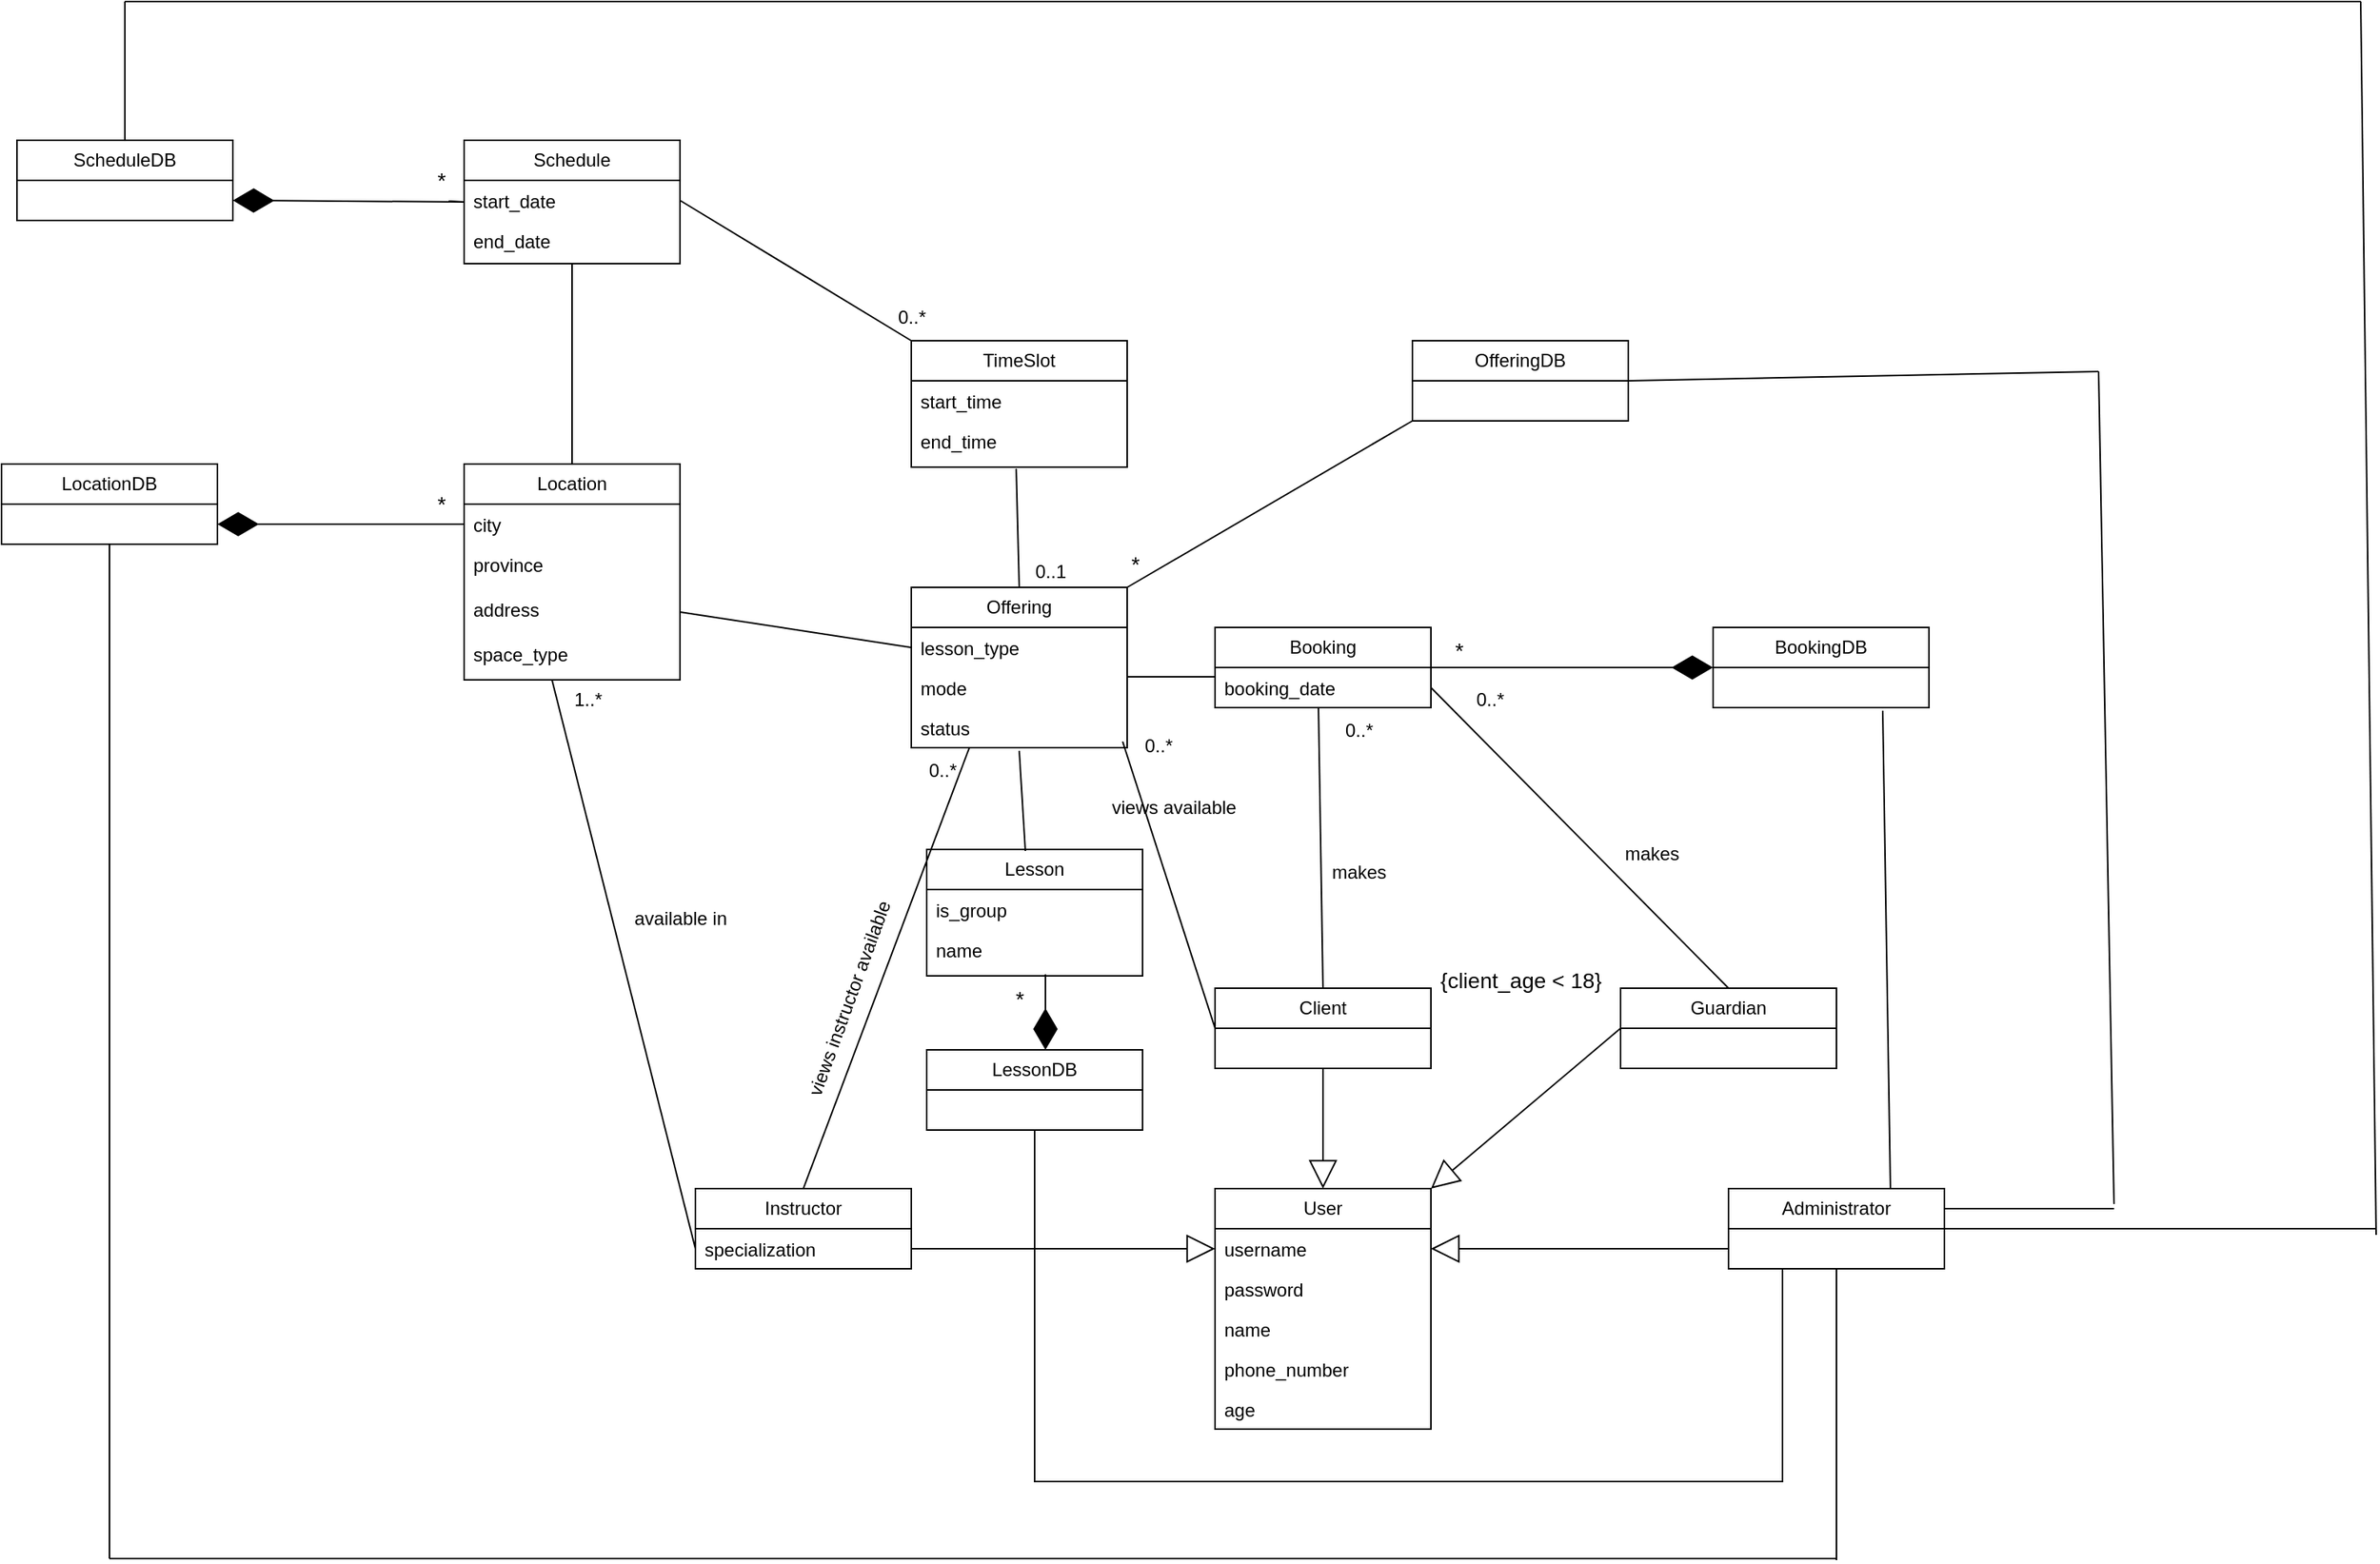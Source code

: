 <mxfile version="24.8.4">
  <diagram id="C5RBs43oDa-KdzZeNtuy" name="Page-1">
    <mxGraphModel dx="1426" dy="791" grid="1" gridSize="10" guides="1" tooltips="1" connect="1" arrows="1" fold="1" page="1" pageScale="1" pageWidth="827" pageHeight="1169" math="0" shadow="0">
      <root>
        <mxCell id="WIyWlLk6GJQsqaUBKTNV-0" />
        <mxCell id="WIyWlLk6GJQsqaUBKTNV-1" parent="WIyWlLk6GJQsqaUBKTNV-0" />
        <object label="Location" address="" id="0VNFJHsK7VzZ3nX6VxYS-0">
          <mxCell style="swimlane;fontStyle=0;childLayout=stackLayout;horizontal=1;startSize=26;fillColor=none;horizontalStack=0;resizeParent=1;resizeParentMax=0;resizeLast=0;collapsible=1;marginBottom=0;whiteSpace=wrap;html=1;" parent="WIyWlLk6GJQsqaUBKTNV-1" vertex="1">
            <mxGeometry x="340" y="350" width="140" height="140" as="geometry" />
          </mxCell>
        </object>
        <mxCell id="0VNFJHsK7VzZ3nX6VxYS-1" value="city" style="text;strokeColor=none;fillColor=none;align=left;verticalAlign=top;spacingLeft=4;spacingRight=4;overflow=hidden;rotatable=0;points=[[0,0.5],[1,0.5]];portConstraint=eastwest;whiteSpace=wrap;html=1;" parent="0VNFJHsK7VzZ3nX6VxYS-0" vertex="1">
          <mxGeometry y="26" width="140" height="26" as="geometry" />
        </mxCell>
        <mxCell id="0VNFJHsK7VzZ3nX6VxYS-2" value="province&lt;div&gt;&lt;br&gt;&lt;/div&gt;&lt;div&gt;address&lt;/div&gt;&lt;div&gt;&lt;br&gt;&lt;/div&gt;&lt;div&gt;space_type&lt;/div&gt;&lt;div&gt;&lt;div&gt;&lt;br&gt;&lt;/div&gt;&lt;/div&gt;" style="text;strokeColor=none;fillColor=none;align=left;verticalAlign=top;spacingLeft=4;spacingRight=4;overflow=hidden;rotatable=0;points=[[0,0.5],[1,0.5]];portConstraint=eastwest;whiteSpace=wrap;html=1;" parent="0VNFJHsK7VzZ3nX6VxYS-0" vertex="1">
          <mxGeometry y="52" width="140" height="88" as="geometry" />
        </mxCell>
        <mxCell id="0VNFJHsK7VzZ3nX6VxYS-4" value="Schedule" style="swimlane;fontStyle=0;childLayout=stackLayout;horizontal=1;startSize=26;fillColor=none;horizontalStack=0;resizeParent=1;resizeParentMax=0;resizeLast=0;collapsible=1;marginBottom=0;whiteSpace=wrap;html=1;" parent="WIyWlLk6GJQsqaUBKTNV-1" vertex="1">
          <mxGeometry x="340" y="140" width="140" height="80" as="geometry" />
        </mxCell>
        <mxCell id="0VNFJHsK7VzZ3nX6VxYS-5" value="start_date" style="text;strokeColor=none;fillColor=none;align=left;verticalAlign=top;spacingLeft=4;spacingRight=4;overflow=hidden;rotatable=0;points=[[0,0.5],[1,0.5]];portConstraint=eastwest;whiteSpace=wrap;html=1;" parent="0VNFJHsK7VzZ3nX6VxYS-4" vertex="1">
          <mxGeometry y="26" width="140" height="26" as="geometry" />
        </mxCell>
        <mxCell id="0VNFJHsK7VzZ3nX6VxYS-6" value="end_date" style="text;strokeColor=none;fillColor=none;align=left;verticalAlign=top;spacingLeft=4;spacingRight=4;overflow=hidden;rotatable=0;points=[[0,0.5],[1,0.5]];portConstraint=eastwest;whiteSpace=wrap;html=1;" parent="0VNFJHsK7VzZ3nX6VxYS-4" vertex="1">
          <mxGeometry y="52" width="140" height="26" as="geometry" />
        </mxCell>
        <mxCell id="0VNFJHsK7VzZ3nX6VxYS-7" value="+ field: type" style="text;strokeColor=none;fillColor=none;align=left;verticalAlign=top;spacingLeft=4;spacingRight=4;overflow=hidden;rotatable=0;points=[[0,0.5],[1,0.5]];portConstraint=eastwest;whiteSpace=wrap;html=1;" parent="0VNFJHsK7VzZ3nX6VxYS-4" vertex="1">
          <mxGeometry y="78" width="140" height="2" as="geometry" />
        </mxCell>
        <mxCell id="0VNFJHsK7VzZ3nX6VxYS-8" value="" style="endArrow=none;html=1;rounded=0;exitX=0.5;exitY=0;exitDx=0;exitDy=0;entryX=0.5;entryY=1.154;entryDx=0;entryDy=0;entryPerimeter=0;" parent="WIyWlLk6GJQsqaUBKTNV-1" source="0VNFJHsK7VzZ3nX6VxYS-0" target="0VNFJHsK7VzZ3nX6VxYS-7" edge="1">
          <mxGeometry width="50" height="50" relative="1" as="geometry">
            <mxPoint x="410" y="340" as="sourcePoint" />
            <mxPoint x="410" y="260" as="targetPoint" />
          </mxGeometry>
        </mxCell>
        <mxCell id="0VNFJHsK7VzZ3nX6VxYS-18" value="TimeSlot" style="swimlane;fontStyle=0;childLayout=stackLayout;horizontal=1;startSize=26;fillColor=none;horizontalStack=0;resizeParent=1;resizeParentMax=0;resizeLast=0;collapsible=1;marginBottom=0;whiteSpace=wrap;html=1;" parent="WIyWlLk6GJQsqaUBKTNV-1" vertex="1">
          <mxGeometry x="630" y="270" width="140" height="82" as="geometry" />
        </mxCell>
        <mxCell id="0VNFJHsK7VzZ3nX6VxYS-19" value="start_time" style="text;strokeColor=none;fillColor=none;align=left;verticalAlign=top;spacingLeft=4;spacingRight=4;overflow=hidden;rotatable=0;points=[[0,0.5],[1,0.5]];portConstraint=eastwest;whiteSpace=wrap;html=1;" parent="0VNFJHsK7VzZ3nX6VxYS-18" vertex="1">
          <mxGeometry y="26" width="140" height="26" as="geometry" />
        </mxCell>
        <mxCell id="0VNFJHsK7VzZ3nX6VxYS-20" value="end_time" style="text;strokeColor=none;fillColor=none;align=left;verticalAlign=top;spacingLeft=4;spacingRight=4;overflow=hidden;rotatable=0;points=[[0,0.5],[1,0.5]];portConstraint=eastwest;whiteSpace=wrap;html=1;" parent="0VNFJHsK7VzZ3nX6VxYS-18" vertex="1">
          <mxGeometry y="52" width="140" height="28" as="geometry" />
        </mxCell>
        <mxCell id="0VNFJHsK7VzZ3nX6VxYS-21" value="+ field: type" style="text;strokeColor=none;fillColor=none;align=left;verticalAlign=top;spacingLeft=4;spacingRight=4;overflow=hidden;rotatable=0;points=[[0,0.5],[1,0.5]];portConstraint=eastwest;whiteSpace=wrap;html=1;" parent="0VNFJHsK7VzZ3nX6VxYS-18" vertex="1">
          <mxGeometry y="80" width="140" height="2" as="geometry" />
        </mxCell>
        <mxCell id="0VNFJHsK7VzZ3nX6VxYS-24" value="0..*" style="text;html=1;align=center;verticalAlign=middle;resizable=0;points=[];autosize=1;strokeColor=none;fillColor=none;" parent="WIyWlLk6GJQsqaUBKTNV-1" vertex="1">
          <mxGeometry x="610" y="240" width="40" height="30" as="geometry" />
        </mxCell>
        <mxCell id="0VNFJHsK7VzZ3nX6VxYS-25" value="ScheduleDB" style="swimlane;fontStyle=0;childLayout=stackLayout;horizontal=1;startSize=26;fillColor=none;horizontalStack=0;resizeParent=1;resizeParentMax=0;resizeLast=0;collapsible=1;marginBottom=0;whiteSpace=wrap;html=1;" parent="WIyWlLk6GJQsqaUBKTNV-1" vertex="1">
          <mxGeometry x="50" y="140" width="140" height="52" as="geometry" />
        </mxCell>
        <mxCell id="0VNFJHsK7VzZ3nX6VxYS-29" value="" style="endArrow=diamondThin;endFill=1;endSize=24;html=1;rounded=0;entryX=1;entryY=0.75;entryDx=0;entryDy=0;" parent="WIyWlLk6GJQsqaUBKTNV-1" target="0VNFJHsK7VzZ3nX6VxYS-25" edge="1">
          <mxGeometry width="160" relative="1" as="geometry">
            <mxPoint x="330" y="179.5" as="sourcePoint" />
            <mxPoint x="260" y="180" as="targetPoint" />
            <Array as="points">
              <mxPoint x="340" y="180" />
            </Array>
          </mxGeometry>
        </mxCell>
        <mxCell id="0VNFJHsK7VzZ3nX6VxYS-30" value="&lt;font style=&quot;font-size: 14px;&quot;&gt;*&lt;/font&gt;" style="text;html=1;align=center;verticalAlign=middle;resizable=0;points=[];autosize=1;strokeColor=none;fillColor=none;" parent="WIyWlLk6GJQsqaUBKTNV-1" vertex="1">
          <mxGeometry x="310" y="151" width="30" height="30" as="geometry" />
        </mxCell>
        <mxCell id="0VNFJHsK7VzZ3nX6VxYS-33" value="Offering" style="swimlane;fontStyle=0;childLayout=stackLayout;horizontal=1;startSize=26;fillColor=none;horizontalStack=0;resizeParent=1;resizeParentMax=0;resizeLast=0;collapsible=1;marginBottom=0;whiteSpace=wrap;html=1;" parent="WIyWlLk6GJQsqaUBKTNV-1" vertex="1">
          <mxGeometry x="630" y="430" width="140" height="104" as="geometry" />
        </mxCell>
        <mxCell id="0VNFJHsK7VzZ3nX6VxYS-34" value="lesson_type" style="text;strokeColor=none;fillColor=none;align=left;verticalAlign=top;spacingLeft=4;spacingRight=4;overflow=hidden;rotatable=0;points=[[0,0.5],[1,0.5]];portConstraint=eastwest;whiteSpace=wrap;html=1;" parent="0VNFJHsK7VzZ3nX6VxYS-33" vertex="1">
          <mxGeometry y="26" width="140" height="26" as="geometry" />
        </mxCell>
        <mxCell id="0VNFJHsK7VzZ3nX6VxYS-35" value="mode" style="text;strokeColor=none;fillColor=none;align=left;verticalAlign=top;spacingLeft=4;spacingRight=4;overflow=hidden;rotatable=0;points=[[0,0.5],[1,0.5]];portConstraint=eastwest;whiteSpace=wrap;html=1;" parent="0VNFJHsK7VzZ3nX6VxYS-33" vertex="1">
          <mxGeometry y="52" width="140" height="26" as="geometry" />
        </mxCell>
        <mxCell id="0VNFJHsK7VzZ3nX6VxYS-36" value="status" style="text;strokeColor=none;fillColor=none;align=left;verticalAlign=top;spacingLeft=4;spacingRight=4;overflow=hidden;rotatable=0;points=[[0,0.5],[1,0.5]];portConstraint=eastwest;whiteSpace=wrap;html=1;" parent="0VNFJHsK7VzZ3nX6VxYS-33" vertex="1">
          <mxGeometry y="78" width="140" height="26" as="geometry" />
        </mxCell>
        <mxCell id="0VNFJHsK7VzZ3nX6VxYS-37" value="" style="endArrow=none;html=1;rounded=0;entryX=0.486;entryY=1.5;entryDx=0;entryDy=0;entryPerimeter=0;exitX=0.5;exitY=0;exitDx=0;exitDy=0;" parent="WIyWlLk6GJQsqaUBKTNV-1" source="0VNFJHsK7VzZ3nX6VxYS-33" target="0VNFJHsK7VzZ3nX6VxYS-21" edge="1">
          <mxGeometry width="50" height="50" relative="1" as="geometry">
            <mxPoint x="700" y="410" as="sourcePoint" />
            <mxPoint x="700" y="370" as="targetPoint" />
          </mxGeometry>
        </mxCell>
        <mxCell id="0VNFJHsK7VzZ3nX6VxYS-38" value="0..1" style="text;html=1;align=center;verticalAlign=middle;resizable=0;points=[];autosize=1;strokeColor=none;fillColor=none;" parent="WIyWlLk6GJQsqaUBKTNV-1" vertex="1">
          <mxGeometry x="700" y="405" width="40" height="30" as="geometry" />
        </mxCell>
        <mxCell id="0VNFJHsK7VzZ3nX6VxYS-39" value="" style="endArrow=none;html=1;rounded=0;entryX=0;entryY=0.5;entryDx=0;entryDy=0;exitX=1;exitY=0.5;exitDx=0;exitDy=0;" parent="WIyWlLk6GJQsqaUBKTNV-1" source="0VNFJHsK7VzZ3nX6VxYS-2" target="0VNFJHsK7VzZ3nX6VxYS-34" edge="1">
          <mxGeometry width="50" height="50" relative="1" as="geometry">
            <mxPoint x="500" y="472" as="sourcePoint" />
            <mxPoint x="600" y="470" as="targetPoint" />
          </mxGeometry>
        </mxCell>
        <mxCell id="0VNFJHsK7VzZ3nX6VxYS-40" value="User" style="swimlane;fontStyle=0;childLayout=stackLayout;horizontal=1;startSize=26;fillColor=none;horizontalStack=0;resizeParent=1;resizeParentMax=0;resizeLast=0;collapsible=1;marginBottom=0;whiteSpace=wrap;html=1;" parent="WIyWlLk6GJQsqaUBKTNV-1" vertex="1">
          <mxGeometry x="827" y="820" width="140" height="156" as="geometry">
            <mxRectangle x="340" y="790" width="70" height="30" as="alternateBounds" />
          </mxGeometry>
        </mxCell>
        <mxCell id="0VNFJHsK7VzZ3nX6VxYS-41" value="username" style="text;strokeColor=none;fillColor=none;align=left;verticalAlign=top;spacingLeft=4;spacingRight=4;overflow=hidden;rotatable=0;points=[[0,0.5],[1,0.5]];portConstraint=eastwest;whiteSpace=wrap;html=1;" parent="0VNFJHsK7VzZ3nX6VxYS-40" vertex="1">
          <mxGeometry y="26" width="140" height="26" as="geometry" />
        </mxCell>
        <mxCell id="0VNFJHsK7VzZ3nX6VxYS-42" value="password" style="text;strokeColor=none;fillColor=none;align=left;verticalAlign=top;spacingLeft=4;spacingRight=4;overflow=hidden;rotatable=0;points=[[0,0.5],[1,0.5]];portConstraint=eastwest;whiteSpace=wrap;html=1;" parent="0VNFJHsK7VzZ3nX6VxYS-40" vertex="1">
          <mxGeometry y="52" width="140" height="26" as="geometry" />
        </mxCell>
        <mxCell id="0VNFJHsK7VzZ3nX6VxYS-50" value="name" style="text;strokeColor=none;fillColor=none;align=left;verticalAlign=top;spacingLeft=4;spacingRight=4;overflow=hidden;rotatable=0;points=[[0,0.5],[1,0.5]];portConstraint=eastwest;whiteSpace=wrap;html=1;" parent="0VNFJHsK7VzZ3nX6VxYS-40" vertex="1">
          <mxGeometry y="78" width="140" height="26" as="geometry" />
        </mxCell>
        <mxCell id="0VNFJHsK7VzZ3nX6VxYS-52" value="phone_number" style="text;strokeColor=none;fillColor=none;align=left;verticalAlign=top;spacingLeft=4;spacingRight=4;overflow=hidden;rotatable=0;points=[[0,0.5],[1,0.5]];portConstraint=eastwest;whiteSpace=wrap;html=1;" parent="0VNFJHsK7VzZ3nX6VxYS-40" vertex="1">
          <mxGeometry y="104" width="140" height="26" as="geometry" />
        </mxCell>
        <mxCell id="0VNFJHsK7VzZ3nX6VxYS-51" value="age" style="text;strokeColor=none;fillColor=none;align=left;verticalAlign=top;spacingLeft=4;spacingRight=4;overflow=hidden;rotatable=0;points=[[0,0.5],[1,0.5]];portConstraint=eastwest;whiteSpace=wrap;html=1;" parent="0VNFJHsK7VzZ3nX6VxYS-40" vertex="1">
          <mxGeometry y="130" width="140" height="26" as="geometry" />
        </mxCell>
        <mxCell id="0VNFJHsK7VzZ3nX6VxYS-53" value="" style="endArrow=block;endSize=16;endFill=0;html=1;rounded=0;entryX=0.5;entryY=0;entryDx=0;entryDy=0;exitX=0.5;exitY=1;exitDx=0;exitDy=0;" parent="WIyWlLk6GJQsqaUBKTNV-1" source="0VNFJHsK7VzZ3nX6VxYS-54" target="0VNFJHsK7VzZ3nX6VxYS-40" edge="1">
          <mxGeometry width="160" relative="1" as="geometry">
            <mxPoint x="897" y="690" as="sourcePoint" />
            <mxPoint x="896.5" y="790" as="targetPoint" />
          </mxGeometry>
        </mxCell>
        <mxCell id="0VNFJHsK7VzZ3nX6VxYS-54" value="Client" style="swimlane;fontStyle=0;childLayout=stackLayout;horizontal=1;startSize=26;fillColor=none;horizontalStack=0;resizeParent=1;resizeParentMax=0;resizeLast=0;collapsible=1;marginBottom=0;whiteSpace=wrap;html=1;" parent="WIyWlLk6GJQsqaUBKTNV-1" vertex="1">
          <mxGeometry x="827" y="690" width="140" height="52" as="geometry" />
        </mxCell>
        <mxCell id="0VNFJHsK7VzZ3nX6VxYS-58" value="Instructor" style="swimlane;fontStyle=0;childLayout=stackLayout;horizontal=1;startSize=26;fillColor=none;horizontalStack=0;resizeParent=1;resizeParentMax=0;resizeLast=0;collapsible=1;marginBottom=0;whiteSpace=wrap;html=1;" parent="WIyWlLk6GJQsqaUBKTNV-1" vertex="1">
          <mxGeometry x="490" y="820" width="140" height="52" as="geometry" />
        </mxCell>
        <mxCell id="0VNFJHsK7VzZ3nX6VxYS-59" value="specialization" style="text;strokeColor=none;fillColor=none;align=left;verticalAlign=top;spacingLeft=4;spacingRight=4;overflow=hidden;rotatable=0;points=[[0,0.5],[1,0.5]];portConstraint=eastwest;whiteSpace=wrap;html=1;" parent="0VNFJHsK7VzZ3nX6VxYS-58" vertex="1">
          <mxGeometry y="26" width="140" height="26" as="geometry" />
        </mxCell>
        <mxCell id="0VNFJHsK7VzZ3nX6VxYS-62" value="" style="endArrow=block;endSize=16;endFill=0;html=1;rounded=0;exitX=1;exitY=0.5;exitDx=0;exitDy=0;entryX=0;entryY=0.5;entryDx=0;entryDy=0;" parent="WIyWlLk6GJQsqaUBKTNV-1" source="0VNFJHsK7VzZ3nX6VxYS-59" target="0VNFJHsK7VzZ3nX6VxYS-41" edge="1">
          <mxGeometry width="160" relative="1" as="geometry">
            <mxPoint x="630" y="885" as="sourcePoint" />
            <mxPoint x="810" y="870" as="targetPoint" />
          </mxGeometry>
        </mxCell>
        <mxCell id="0VNFJHsK7VzZ3nX6VxYS-63" value="Administrator" style="swimlane;fontStyle=0;childLayout=stackLayout;horizontal=1;startSize=26;fillColor=none;horizontalStack=0;resizeParent=1;resizeParentMax=0;resizeLast=0;collapsible=1;marginBottom=0;whiteSpace=wrap;html=1;" parent="WIyWlLk6GJQsqaUBKTNV-1" vertex="1">
          <mxGeometry x="1160" y="820" width="140" height="52" as="geometry" />
        </mxCell>
        <mxCell id="0VNFJHsK7VzZ3nX6VxYS-67" value="" style="endArrow=block;endSize=16;endFill=0;html=1;rounded=0;exitX=0;exitY=0.75;exitDx=0;exitDy=0;entryX=1;entryY=0.5;entryDx=0;entryDy=0;" parent="WIyWlLk6GJQsqaUBKTNV-1" source="0VNFJHsK7VzZ3nX6VxYS-63" target="0VNFJHsK7VzZ3nX6VxYS-41" edge="1">
          <mxGeometry width="160" relative="1" as="geometry">
            <mxPoint x="1120" y="860" as="sourcePoint" />
            <mxPoint x="1020" y="860" as="targetPoint" />
          </mxGeometry>
        </mxCell>
        <mxCell id="0VNFJHsK7VzZ3nX6VxYS-69" value="" style="endArrow=none;html=1;rounded=0;entryX=0.407;entryY=1;entryDx=0;entryDy=0;entryPerimeter=0;exitX=0;exitY=0.5;exitDx=0;exitDy=0;" parent="WIyWlLk6GJQsqaUBKTNV-1" source="0VNFJHsK7VzZ3nX6VxYS-59" target="0VNFJHsK7VzZ3nX6VxYS-2" edge="1">
          <mxGeometry width="50" height="50" relative="1" as="geometry">
            <mxPoint x="410.98" y="744.5" as="sourcePoint" />
            <mxPoint x="409.02" y="567.492" as="targetPoint" />
          </mxGeometry>
        </mxCell>
        <mxCell id="0VNFJHsK7VzZ3nX6VxYS-70" value="available in" style="text;html=1;align=center;verticalAlign=middle;resizable=0;points=[];autosize=1;strokeColor=none;fillColor=none;rotation=0;" parent="WIyWlLk6GJQsqaUBKTNV-1" vertex="1">
          <mxGeometry x="440" y="630" width="80" height="30" as="geometry" />
        </mxCell>
        <mxCell id="0VNFJHsK7VzZ3nX6VxYS-71" value="1..*" style="text;html=1;align=center;verticalAlign=middle;resizable=0;points=[];autosize=1;strokeColor=none;fillColor=none;" parent="WIyWlLk6GJQsqaUBKTNV-1" vertex="1">
          <mxGeometry x="400" y="488" width="40" height="30" as="geometry" />
        </mxCell>
        <mxCell id="0VNFJHsK7VzZ3nX6VxYS-72" value="" style="endArrow=none;html=1;rounded=0;entryX=0.269;entryY=1;entryDx=0;entryDy=0;entryPerimeter=0;exitX=0.5;exitY=0;exitDx=0;exitDy=0;" parent="WIyWlLk6GJQsqaUBKTNV-1" source="0VNFJHsK7VzZ3nX6VxYS-58" target="0VNFJHsK7VzZ3nX6VxYS-36" edge="1">
          <mxGeometry width="50" height="50" relative="1" as="geometry">
            <mxPoint x="590" y="760" as="sourcePoint" />
            <mxPoint x="620" y="690" as="targetPoint" />
          </mxGeometry>
        </mxCell>
        <mxCell id="0VNFJHsK7VzZ3nX6VxYS-73" value="0..*" style="text;html=1;align=center;verticalAlign=middle;resizable=0;points=[];autosize=1;strokeColor=none;fillColor=none;" parent="WIyWlLk6GJQsqaUBKTNV-1" vertex="1">
          <mxGeometry x="630" y="534" width="40" height="30" as="geometry" />
        </mxCell>
        <mxCell id="0VNFJHsK7VzZ3nX6VxYS-74" value="Booking" style="swimlane;fontStyle=0;childLayout=stackLayout;horizontal=1;startSize=26;fillColor=none;horizontalStack=0;resizeParent=1;resizeParentMax=0;resizeLast=0;collapsible=1;marginBottom=0;whiteSpace=wrap;html=1;" parent="WIyWlLk6GJQsqaUBKTNV-1" vertex="1">
          <mxGeometry x="827" y="456" width="140" height="52" as="geometry" />
        </mxCell>
        <mxCell id="0VNFJHsK7VzZ3nX6VxYS-75" value="booking_date" style="text;strokeColor=none;fillColor=none;align=left;verticalAlign=top;spacingLeft=4;spacingRight=4;overflow=hidden;rotatable=0;points=[[0,0.5],[1,0.5]];portConstraint=eastwest;whiteSpace=wrap;html=1;" parent="0VNFJHsK7VzZ3nX6VxYS-74" vertex="1">
          <mxGeometry y="26" width="140" height="26" as="geometry" />
        </mxCell>
        <mxCell id="0VNFJHsK7VzZ3nX6VxYS-78" value="" style="endArrow=none;html=1;rounded=0;exitX=0.5;exitY=0;exitDx=0;exitDy=0;entryX=0.479;entryY=1;entryDx=0;entryDy=0;entryPerimeter=0;" parent="WIyWlLk6GJQsqaUBKTNV-1" source="0VNFJHsK7VzZ3nX6VxYS-54" target="0VNFJHsK7VzZ3nX6VxYS-75" edge="1">
          <mxGeometry width="50" height="50" relative="1" as="geometry">
            <mxPoint x="890" y="660" as="sourcePoint" />
            <mxPoint x="896.02" y="534" as="targetPoint" />
          </mxGeometry>
        </mxCell>
        <mxCell id="0VNFJHsK7VzZ3nX6VxYS-79" value="0..*" style="text;html=1;align=center;verticalAlign=middle;resizable=0;points=[];autosize=1;strokeColor=none;fillColor=none;" parent="WIyWlLk6GJQsqaUBKTNV-1" vertex="1">
          <mxGeometry x="900" y="508" width="40" height="30" as="geometry" />
        </mxCell>
        <mxCell id="0VNFJHsK7VzZ3nX6VxYS-80" value="" style="endArrow=none;html=1;rounded=0;exitX=1;exitY=0.231;exitDx=0;exitDy=0;exitPerimeter=0;" parent="WIyWlLk6GJQsqaUBKTNV-1" source="0VNFJHsK7VzZ3nX6VxYS-35" edge="1">
          <mxGeometry width="50" height="50" relative="1" as="geometry">
            <mxPoint x="790" y="490" as="sourcePoint" />
            <mxPoint x="827" y="488" as="targetPoint" />
          </mxGeometry>
        </mxCell>
        <mxCell id="0VNFJHsK7VzZ3nX6VxYS-81" value="Guardian" style="swimlane;fontStyle=0;childLayout=stackLayout;horizontal=1;startSize=26;fillColor=none;horizontalStack=0;resizeParent=1;resizeParentMax=0;resizeLast=0;collapsible=1;marginBottom=0;whiteSpace=wrap;html=1;" parent="WIyWlLk6GJQsqaUBKTNV-1" vertex="1">
          <mxGeometry x="1090" y="690" width="140" height="52" as="geometry" />
        </mxCell>
        <mxCell id="0VNFJHsK7VzZ3nX6VxYS-85" value="" style="endArrow=block;endSize=16;endFill=0;html=1;rounded=0;entryX=1;entryY=0;entryDx=0;entryDy=0;exitX=0;exitY=0.5;exitDx=0;exitDy=0;" parent="WIyWlLk6GJQsqaUBKTNV-1" source="0VNFJHsK7VzZ3nX6VxYS-81" target="0VNFJHsK7VzZ3nX6VxYS-40" edge="1">
          <mxGeometry width="160" relative="1" as="geometry">
            <mxPoint x="1050" y="742" as="sourcePoint" />
            <mxPoint x="1010" y="792" as="targetPoint" />
          </mxGeometry>
        </mxCell>
        <mxCell id="0VNFJHsK7VzZ3nX6VxYS-87" value="&lt;font style=&quot;font-size: 14px;&quot;&gt;{client_age &amp;lt; 18}&lt;/font&gt;" style="text;html=1;align=center;verticalAlign=middle;resizable=0;points=[];autosize=1;strokeColor=none;fillColor=none;" parent="WIyWlLk6GJQsqaUBKTNV-1" vertex="1">
          <mxGeometry x="960" y="670" width="130" height="30" as="geometry" />
        </mxCell>
        <mxCell id="0VNFJHsK7VzZ3nX6VxYS-88" value="" style="endArrow=none;html=1;rounded=0;exitX=0.5;exitY=0;exitDx=0;exitDy=0;entryX=1;entryY=0.5;entryDx=0;entryDy=0;" parent="WIyWlLk6GJQsqaUBKTNV-1" source="0VNFJHsK7VzZ3nX6VxYS-81" target="0VNFJHsK7VzZ3nX6VxYS-75" edge="1">
          <mxGeometry width="50" height="50" relative="1" as="geometry">
            <mxPoint x="1130" y="640" as="sourcePoint" />
            <mxPoint x="1180" y="590" as="targetPoint" />
          </mxGeometry>
        </mxCell>
        <mxCell id="0VNFJHsK7VzZ3nX6VxYS-89" value="0..*" style="text;html=1;align=center;verticalAlign=middle;resizable=0;points=[];autosize=1;strokeColor=none;fillColor=none;" parent="WIyWlLk6GJQsqaUBKTNV-1" vertex="1">
          <mxGeometry x="985" y="488" width="40" height="30" as="geometry" />
        </mxCell>
        <mxCell id="0VNFJHsK7VzZ3nX6VxYS-90" value="OfferingDB" style="swimlane;fontStyle=0;childLayout=stackLayout;horizontal=1;startSize=26;fillColor=none;horizontalStack=0;resizeParent=1;resizeParentMax=0;resizeLast=0;collapsible=1;marginBottom=0;whiteSpace=wrap;html=1;" parent="WIyWlLk6GJQsqaUBKTNV-1" vertex="1">
          <mxGeometry x="955" y="270" width="140" height="52" as="geometry" />
        </mxCell>
        <mxCell id="0VNFJHsK7VzZ3nX6VxYS-94" value="" style="endArrow=diamondThin;endFill=1;endSize=24;html=1;rounded=0;exitX=0.55;exitY=0.5;exitDx=0;exitDy=0;entryX=0.55;entryY=0;entryDx=0;entryDy=0;entryPerimeter=0;exitPerimeter=0;" parent="WIyWlLk6GJQsqaUBKTNV-1" source="V79sY7FyTPK6DOJUgLWL-5" target="V79sY7FyTPK6DOJUgLWL-8" edge="1">
          <mxGeometry width="160" relative="1" as="geometry">
            <mxPoint x="780" y="370" as="sourcePoint" />
            <mxPoint x="940" y="370" as="targetPoint" />
          </mxGeometry>
        </mxCell>
        <mxCell id="0VNFJHsK7VzZ3nX6VxYS-95" value="&lt;font style=&quot;font-size: 14px;&quot;&gt;*&lt;/font&gt;" style="text;html=1;align=center;verticalAlign=middle;resizable=0;points=[];autosize=1;strokeColor=none;fillColor=none;" parent="WIyWlLk6GJQsqaUBKTNV-1" vertex="1">
          <mxGeometry x="760" y="400" width="30" height="30" as="geometry" />
        </mxCell>
        <mxCell id="0VNFJHsK7VzZ3nX6VxYS-97" value="BookingDB" style="swimlane;fontStyle=0;childLayout=stackLayout;horizontal=1;startSize=26;fillColor=none;horizontalStack=0;resizeParent=1;resizeParentMax=0;resizeLast=0;collapsible=1;marginBottom=0;whiteSpace=wrap;html=1;" parent="WIyWlLk6GJQsqaUBKTNV-1" vertex="1">
          <mxGeometry x="1150" y="456" width="140" height="52" as="geometry" />
        </mxCell>
        <mxCell id="0VNFJHsK7VzZ3nX6VxYS-102" value="" style="endArrow=diamondThin;endFill=1;endSize=24;html=1;rounded=0;entryX=0;entryY=0.5;entryDx=0;entryDy=0;exitX=1;exitY=0.5;exitDx=0;exitDy=0;" parent="WIyWlLk6GJQsqaUBKTNV-1" source="0VNFJHsK7VzZ3nX6VxYS-74" target="0VNFJHsK7VzZ3nX6VxYS-97" edge="1">
          <mxGeometry width="160" relative="1" as="geometry">
            <mxPoint x="970" y="480" as="sourcePoint" />
            <mxPoint x="1130" y="480" as="targetPoint" />
          </mxGeometry>
        </mxCell>
        <mxCell id="0VNFJHsK7VzZ3nX6VxYS-103" value="&lt;font style=&quot;font-size: 14px;&quot;&gt;*&lt;/font&gt;" style="text;html=1;align=center;verticalAlign=middle;resizable=0;points=[];autosize=1;strokeColor=none;fillColor=none;" parent="WIyWlLk6GJQsqaUBKTNV-1" vertex="1">
          <mxGeometry x="970" y="456" width="30" height="30" as="geometry" />
        </mxCell>
        <mxCell id="0VNFJHsK7VzZ3nX6VxYS-105" value="LocationDB" style="swimlane;fontStyle=0;childLayout=stackLayout;horizontal=1;startSize=26;fillColor=none;horizontalStack=0;resizeParent=1;resizeParentMax=0;resizeLast=0;collapsible=1;marginBottom=0;whiteSpace=wrap;html=1;" parent="WIyWlLk6GJQsqaUBKTNV-1" vertex="1">
          <mxGeometry x="40" y="350" width="140" height="52" as="geometry" />
        </mxCell>
        <mxCell id="0VNFJHsK7VzZ3nX6VxYS-109" value="" style="endArrow=diamondThin;endFill=1;endSize=24;html=1;rounded=0;exitX=0;exitY=0.5;exitDx=0;exitDy=0;entryX=1;entryY=0.75;entryDx=0;entryDy=0;" parent="WIyWlLk6GJQsqaUBKTNV-1" source="0VNFJHsK7VzZ3nX6VxYS-1" target="0VNFJHsK7VzZ3nX6VxYS-105" edge="1">
          <mxGeometry width="160" relative="1" as="geometry">
            <mxPoint x="290" y="375.5" as="sourcePoint" />
            <mxPoint x="210" y="375.5" as="targetPoint" />
          </mxGeometry>
        </mxCell>
        <mxCell id="0VNFJHsK7VzZ3nX6VxYS-110" value="&lt;font style=&quot;font-size: 14px;&quot;&gt;*&lt;/font&gt;" style="text;html=1;align=center;verticalAlign=middle;resizable=0;points=[];autosize=1;strokeColor=none;fillColor=none;" parent="WIyWlLk6GJQsqaUBKTNV-1" vertex="1">
          <mxGeometry x="310" y="361" width="30" height="30" as="geometry" />
        </mxCell>
        <mxCell id="0VNFJHsK7VzZ3nX6VxYS-111" value="" style="endArrow=none;html=1;rounded=0;entryX=0.5;entryY=1;entryDx=0;entryDy=0;" parent="WIyWlLk6GJQsqaUBKTNV-1" target="0VNFJHsK7VzZ3nX6VxYS-63" edge="1">
          <mxGeometry width="50" height="50" relative="1" as="geometry">
            <mxPoint x="1230" y="1061" as="sourcePoint" />
            <mxPoint x="1240" y="900" as="targetPoint" />
          </mxGeometry>
        </mxCell>
        <mxCell id="0VNFJHsK7VzZ3nX6VxYS-113" value="" style="endArrow=none;html=1;rounded=0;" parent="WIyWlLk6GJQsqaUBKTNV-1" edge="1">
          <mxGeometry width="50" height="50" relative="1" as="geometry">
            <mxPoint x="110" y="1060" as="sourcePoint" />
            <mxPoint x="1230" y="1060" as="targetPoint" />
          </mxGeometry>
        </mxCell>
        <mxCell id="0VNFJHsK7VzZ3nX6VxYS-114" value="" style="endArrow=none;html=1;rounded=0;entryX=0.5;entryY=1;entryDx=0;entryDy=0;" parent="WIyWlLk6GJQsqaUBKTNV-1" target="0VNFJHsK7VzZ3nX6VxYS-105" edge="1">
          <mxGeometry width="50" height="50" relative="1" as="geometry">
            <mxPoint x="110" y="1060" as="sourcePoint" />
            <mxPoint x="140" y="890" as="targetPoint" />
          </mxGeometry>
        </mxCell>
        <mxCell id="0VNFJHsK7VzZ3nX6VxYS-115" value="" style="endArrow=none;html=1;rounded=0;exitX=1;exitY=0.5;exitDx=0;exitDy=0;" parent="WIyWlLk6GJQsqaUBKTNV-1" source="0VNFJHsK7VzZ3nX6VxYS-63" edge="1">
          <mxGeometry width="50" height="50" relative="1" as="geometry">
            <mxPoint x="1380" y="870" as="sourcePoint" />
            <mxPoint x="1580" y="846" as="targetPoint" />
          </mxGeometry>
        </mxCell>
        <mxCell id="0VNFJHsK7VzZ3nX6VxYS-117" value="" style="endArrow=none;html=1;rounded=0;" parent="WIyWlLk6GJQsqaUBKTNV-1" edge="1">
          <mxGeometry width="50" height="50" relative="1" as="geometry">
            <mxPoint x="1580" y="850" as="sourcePoint" />
            <mxPoint x="1570" y="50" as="targetPoint" />
          </mxGeometry>
        </mxCell>
        <mxCell id="0VNFJHsK7VzZ3nX6VxYS-118" value="" style="endArrow=none;html=1;rounded=0;" parent="WIyWlLk6GJQsqaUBKTNV-1" edge="1">
          <mxGeometry width="50" height="50" relative="1" as="geometry">
            <mxPoint x="120" y="50" as="sourcePoint" />
            <mxPoint x="1570" y="50" as="targetPoint" />
          </mxGeometry>
        </mxCell>
        <mxCell id="0VNFJHsK7VzZ3nX6VxYS-119" value="" style="endArrow=none;html=1;rounded=0;exitX=0.5;exitY=0;exitDx=0;exitDy=0;" parent="WIyWlLk6GJQsqaUBKTNV-1" source="0VNFJHsK7VzZ3nX6VxYS-25" edge="1">
          <mxGeometry width="50" height="50" relative="1" as="geometry">
            <mxPoint x="70" y="100" as="sourcePoint" />
            <mxPoint x="120" y="50" as="targetPoint" />
          </mxGeometry>
        </mxCell>
        <mxCell id="0VNFJHsK7VzZ3nX6VxYS-120" value="" style="endArrow=none;html=1;rounded=0;exitX=0.75;exitY=0;exitDx=0;exitDy=0;" parent="WIyWlLk6GJQsqaUBKTNV-1" source="0VNFJHsK7VzZ3nX6VxYS-63" edge="1">
          <mxGeometry width="50" height="50" relative="1" as="geometry">
            <mxPoint x="1290" y="720" as="sourcePoint" />
            <mxPoint x="1260" y="510" as="targetPoint" />
          </mxGeometry>
        </mxCell>
        <mxCell id="0VNFJHsK7VzZ3nX6VxYS-121" value="" style="endArrow=none;html=1;rounded=0;exitX=1;exitY=0.25;exitDx=0;exitDy=0;" parent="WIyWlLk6GJQsqaUBKTNV-1" source="0VNFJHsK7VzZ3nX6VxYS-63" edge="1">
          <mxGeometry width="50" height="50" relative="1" as="geometry">
            <mxPoint x="1340" y="810" as="sourcePoint" />
            <mxPoint x="1410" y="833" as="targetPoint" />
          </mxGeometry>
        </mxCell>
        <mxCell id="0VNFJHsK7VzZ3nX6VxYS-122" value="" style="endArrow=none;html=1;rounded=0;" parent="WIyWlLk6GJQsqaUBKTNV-1" edge="1">
          <mxGeometry width="50" height="50" relative="1" as="geometry">
            <mxPoint x="1410" y="830" as="sourcePoint" />
            <mxPoint x="1400" y="290" as="targetPoint" />
          </mxGeometry>
        </mxCell>
        <mxCell id="0VNFJHsK7VzZ3nX6VxYS-123" value="" style="endArrow=none;html=1;rounded=0;exitX=1;exitY=0.5;exitDx=0;exitDy=0;" parent="WIyWlLk6GJQsqaUBKTNV-1" source="0VNFJHsK7VzZ3nX6VxYS-90" edge="1">
          <mxGeometry width="50" height="50" relative="1" as="geometry">
            <mxPoint x="1270" y="340" as="sourcePoint" />
            <mxPoint x="1400" y="290" as="targetPoint" />
          </mxGeometry>
        </mxCell>
        <mxCell id="0VNFJHsK7VzZ3nX6VxYS-125" value="" style="endArrow=none;html=1;rounded=0;entryX=0.979;entryY=0.846;entryDx=0;entryDy=0;exitX=0;exitY=0.5;exitDx=0;exitDy=0;entryPerimeter=0;" parent="WIyWlLk6GJQsqaUBKTNV-1" source="0VNFJHsK7VzZ3nX6VxYS-54" target="0VNFJHsK7VzZ3nX6VxYS-36" edge="1">
          <mxGeometry width="50" height="50" relative="1" as="geometry">
            <mxPoint x="760" y="650" as="sourcePoint" />
            <mxPoint x="810" y="600" as="targetPoint" />
          </mxGeometry>
        </mxCell>
        <mxCell id="0VNFJHsK7VzZ3nX6VxYS-126" value="0..*" style="text;html=1;align=center;verticalAlign=middle;resizable=0;points=[];autosize=1;strokeColor=none;fillColor=none;" parent="WIyWlLk6GJQsqaUBKTNV-1" vertex="1">
          <mxGeometry x="770" y="518" width="40" height="30" as="geometry" />
        </mxCell>
        <mxCell id="0VNFJHsK7VzZ3nX6VxYS-127" value="views instructor available" style="text;html=1;align=center;verticalAlign=middle;resizable=0;points=[];autosize=1;strokeColor=none;fillColor=none;rotation=-70;" parent="WIyWlLk6GJQsqaUBKTNV-1" vertex="1">
          <mxGeometry x="510" y="682" width="160" height="30" as="geometry" />
        </mxCell>
        <mxCell id="0VNFJHsK7VzZ3nX6VxYS-128" value="views available" style="text;html=1;align=center;verticalAlign=middle;resizable=0;points=[];autosize=1;strokeColor=none;fillColor=none;" parent="WIyWlLk6GJQsqaUBKTNV-1" vertex="1">
          <mxGeometry x="750" y="558" width="100" height="30" as="geometry" />
        </mxCell>
        <mxCell id="0VNFJHsK7VzZ3nX6VxYS-129" value="makes" style="text;html=1;align=center;verticalAlign=middle;resizable=0;points=[];autosize=1;strokeColor=none;fillColor=none;" parent="WIyWlLk6GJQsqaUBKTNV-1" vertex="1">
          <mxGeometry x="890" y="600" width="60" height="30" as="geometry" />
        </mxCell>
        <mxCell id="0VNFJHsK7VzZ3nX6VxYS-130" value="makes" style="text;html=1;align=center;verticalAlign=middle;resizable=0;points=[];autosize=1;strokeColor=none;fillColor=none;" parent="WIyWlLk6GJQsqaUBKTNV-1" vertex="1">
          <mxGeometry x="1080" y="588" width="60" height="30" as="geometry" />
        </mxCell>
        <mxCell id="V79sY7FyTPK6DOJUgLWL-2" value="Lesson" style="swimlane;fontStyle=0;childLayout=stackLayout;horizontal=1;startSize=26;fillColor=none;horizontalStack=0;resizeParent=1;resizeParentMax=0;resizeLast=0;collapsible=1;marginBottom=0;whiteSpace=wrap;html=1;" parent="WIyWlLk6GJQsqaUBKTNV-1" vertex="1">
          <mxGeometry x="640" y="600" width="140" height="82" as="geometry" />
        </mxCell>
        <mxCell id="V79sY7FyTPK6DOJUgLWL-3" value="is_group" style="text;strokeColor=none;fillColor=none;align=left;verticalAlign=top;spacingLeft=4;spacingRight=4;overflow=hidden;rotatable=0;points=[[0,0.5],[1,0.5]];portConstraint=eastwest;whiteSpace=wrap;html=1;" parent="V79sY7FyTPK6DOJUgLWL-2" vertex="1">
          <mxGeometry y="26" width="140" height="26" as="geometry" />
        </mxCell>
        <mxCell id="V79sY7FyTPK6DOJUgLWL-4" value="name" style="text;strokeColor=none;fillColor=none;align=left;verticalAlign=top;spacingLeft=4;spacingRight=4;overflow=hidden;rotatable=0;points=[[0,0.5],[1,0.5]];portConstraint=eastwest;whiteSpace=wrap;html=1;" parent="V79sY7FyTPK6DOJUgLWL-2" vertex="1">
          <mxGeometry y="52" width="140" height="28" as="geometry" />
        </mxCell>
        <mxCell id="V79sY7FyTPK6DOJUgLWL-5" value="+ field: type" style="text;strokeColor=none;fillColor=none;align=left;verticalAlign=top;spacingLeft=4;spacingRight=4;overflow=hidden;rotatable=0;points=[[0,0.5],[1,0.5]];portConstraint=eastwest;whiteSpace=wrap;html=1;" parent="V79sY7FyTPK6DOJUgLWL-2" vertex="1">
          <mxGeometry y="80" width="140" height="2" as="geometry" />
        </mxCell>
        <mxCell id="V79sY7FyTPK6DOJUgLWL-6" value="" style="endArrow=none;html=1;rounded=0;entryX=0.5;entryY=1.077;entryDx=0;entryDy=0;entryPerimeter=0;exitX=0.457;exitY=0.012;exitDx=0;exitDy=0;exitPerimeter=0;" parent="WIyWlLk6GJQsqaUBKTNV-1" source="V79sY7FyTPK6DOJUgLWL-2" target="0VNFJHsK7VzZ3nX6VxYS-36" edge="1">
          <mxGeometry width="50" height="50" relative="1" as="geometry">
            <mxPoint x="700" y="630" as="sourcePoint" />
            <mxPoint x="750" y="580" as="targetPoint" />
          </mxGeometry>
        </mxCell>
        <mxCell id="V79sY7FyTPK6DOJUgLWL-8" value="LessonDB" style="swimlane;fontStyle=0;childLayout=stackLayout;horizontal=1;startSize=26;fillColor=none;horizontalStack=0;resizeParent=1;resizeParentMax=0;resizeLast=0;collapsible=1;marginBottom=0;whiteSpace=wrap;html=1;" parent="WIyWlLk6GJQsqaUBKTNV-1" vertex="1">
          <mxGeometry x="640" y="730" width="140" height="52" as="geometry" />
        </mxCell>
        <mxCell id="V79sY7FyTPK6DOJUgLWL-10" value="&lt;font style=&quot;font-size: 14px;&quot;&gt;*&lt;/font&gt;" style="text;html=1;align=center;verticalAlign=middle;resizable=0;points=[];autosize=1;strokeColor=none;fillColor=none;" parent="WIyWlLk6GJQsqaUBKTNV-1" vertex="1">
          <mxGeometry x="685" y="682" width="30" height="30" as="geometry" />
        </mxCell>
        <mxCell id="V79sY7FyTPK6DOJUgLWL-11" value="" style="endArrow=none;html=1;rounded=0;entryX=0.5;entryY=1;entryDx=0;entryDy=0;exitX=0.25;exitY=1;exitDx=0;exitDy=0;" parent="WIyWlLk6GJQsqaUBKTNV-1" source="0VNFJHsK7VzZ3nX6VxYS-63" target="V79sY7FyTPK6DOJUgLWL-8" edge="1">
          <mxGeometry width="50" height="50" relative="1" as="geometry">
            <mxPoint x="700" y="830" as="sourcePoint" />
            <mxPoint x="750" y="780" as="targetPoint" />
            <Array as="points">
              <mxPoint x="1195" y="1010" />
              <mxPoint x="710" y="1010" />
            </Array>
          </mxGeometry>
        </mxCell>
        <mxCell id="V79sY7FyTPK6DOJUgLWL-12" value="" style="endArrow=none;html=1;rounded=0;exitX=1;exitY=0;exitDx=0;exitDy=0;entryX=0;entryY=1;entryDx=0;entryDy=0;" parent="WIyWlLk6GJQsqaUBKTNV-1" source="0VNFJHsK7VzZ3nX6VxYS-33" target="0VNFJHsK7VzZ3nX6VxYS-90" edge="1">
          <mxGeometry width="50" height="50" relative="1" as="geometry">
            <mxPoint x="907" y="700" as="sourcePoint" />
            <mxPoint x="904" y="518" as="targetPoint" />
          </mxGeometry>
        </mxCell>
        <mxCell id="pzcK3rzdxGb1LK8XV4PF-1" value="" style="endArrow=none;html=1;rounded=0;exitX=0;exitY=0;exitDx=0;exitDy=0;entryX=1;entryY=0.5;entryDx=0;entryDy=0;" edge="1" parent="WIyWlLk6GJQsqaUBKTNV-1" source="0VNFJHsK7VzZ3nX6VxYS-18" target="0VNFJHsK7VzZ3nX6VxYS-5">
          <mxGeometry width="50" height="50" relative="1" as="geometry">
            <mxPoint x="420" y="360" as="sourcePoint" />
            <mxPoint x="420" y="230" as="targetPoint" />
          </mxGeometry>
        </mxCell>
      </root>
    </mxGraphModel>
  </diagram>
</mxfile>
